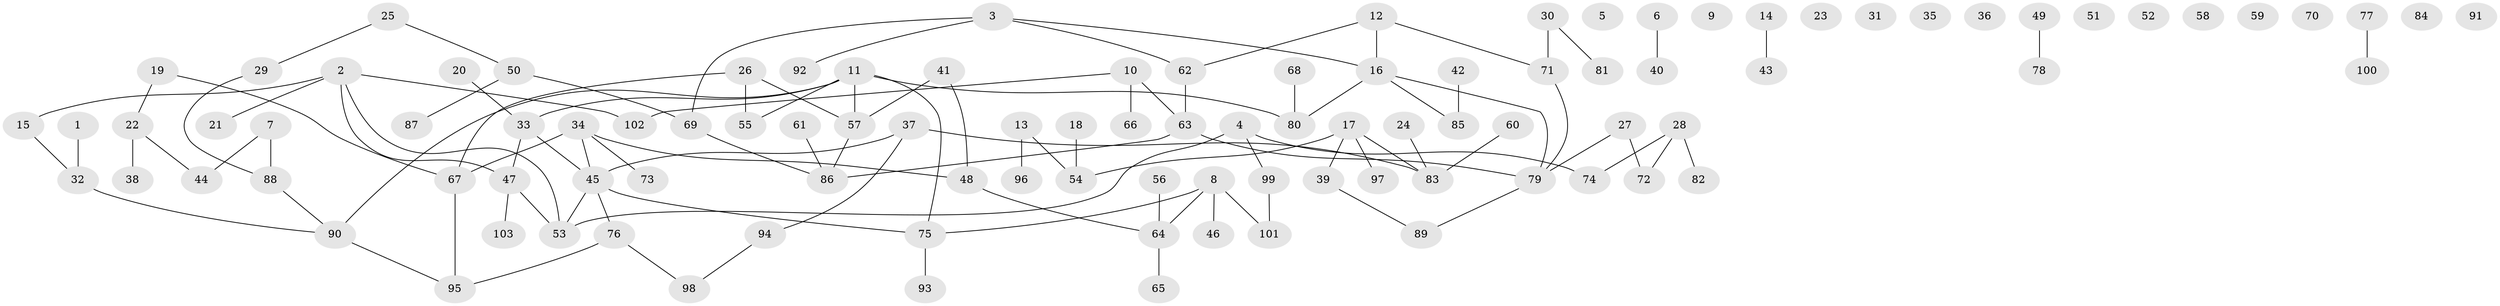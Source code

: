 // coarse degree distribution, {3: 0.34285714285714286, 4: 0.05714285714285714, 7: 0.08571428571428572, 2: 0.2857142857142857, 5: 0.05714285714285714, 1: 0.14285714285714285, 6: 0.02857142857142857}
// Generated by graph-tools (version 1.1) at 2025/48/03/04/25 22:48:20]
// undirected, 103 vertices, 107 edges
graph export_dot {
  node [color=gray90,style=filled];
  1;
  2;
  3;
  4;
  5;
  6;
  7;
  8;
  9;
  10;
  11;
  12;
  13;
  14;
  15;
  16;
  17;
  18;
  19;
  20;
  21;
  22;
  23;
  24;
  25;
  26;
  27;
  28;
  29;
  30;
  31;
  32;
  33;
  34;
  35;
  36;
  37;
  38;
  39;
  40;
  41;
  42;
  43;
  44;
  45;
  46;
  47;
  48;
  49;
  50;
  51;
  52;
  53;
  54;
  55;
  56;
  57;
  58;
  59;
  60;
  61;
  62;
  63;
  64;
  65;
  66;
  67;
  68;
  69;
  70;
  71;
  72;
  73;
  74;
  75;
  76;
  77;
  78;
  79;
  80;
  81;
  82;
  83;
  84;
  85;
  86;
  87;
  88;
  89;
  90;
  91;
  92;
  93;
  94;
  95;
  96;
  97;
  98;
  99;
  100;
  101;
  102;
  103;
  1 -- 32;
  2 -- 15;
  2 -- 21;
  2 -- 47;
  2 -- 53;
  2 -- 102;
  3 -- 16;
  3 -- 62;
  3 -- 69;
  3 -- 92;
  4 -- 53;
  4 -- 74;
  4 -- 99;
  6 -- 40;
  7 -- 44;
  7 -- 88;
  8 -- 46;
  8 -- 64;
  8 -- 75;
  8 -- 101;
  10 -- 63;
  10 -- 66;
  10 -- 102;
  11 -- 33;
  11 -- 55;
  11 -- 57;
  11 -- 75;
  11 -- 80;
  11 -- 90;
  12 -- 16;
  12 -- 62;
  12 -- 71;
  13 -- 54;
  13 -- 96;
  14 -- 43;
  15 -- 32;
  16 -- 79;
  16 -- 80;
  16 -- 85;
  17 -- 39;
  17 -- 54;
  17 -- 83;
  17 -- 97;
  18 -- 54;
  19 -- 22;
  19 -- 67;
  20 -- 33;
  22 -- 38;
  22 -- 44;
  24 -- 83;
  25 -- 29;
  25 -- 50;
  26 -- 55;
  26 -- 57;
  26 -- 67;
  27 -- 72;
  27 -- 79;
  28 -- 72;
  28 -- 74;
  28 -- 82;
  29 -- 88;
  30 -- 71;
  30 -- 81;
  32 -- 90;
  33 -- 45;
  33 -- 47;
  34 -- 45;
  34 -- 48;
  34 -- 67;
  34 -- 73;
  37 -- 45;
  37 -- 83;
  37 -- 94;
  39 -- 89;
  41 -- 48;
  41 -- 57;
  42 -- 85;
  45 -- 53;
  45 -- 75;
  45 -- 76;
  47 -- 53;
  47 -- 103;
  48 -- 64;
  49 -- 78;
  50 -- 69;
  50 -- 87;
  56 -- 64;
  57 -- 86;
  60 -- 83;
  61 -- 86;
  62 -- 63;
  63 -- 79;
  63 -- 86;
  64 -- 65;
  67 -- 95;
  68 -- 80;
  69 -- 86;
  71 -- 79;
  75 -- 93;
  76 -- 95;
  76 -- 98;
  77 -- 100;
  79 -- 89;
  88 -- 90;
  90 -- 95;
  94 -- 98;
  99 -- 101;
}
